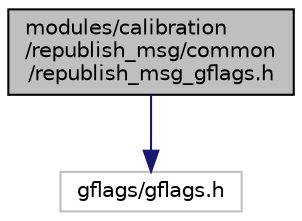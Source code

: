 digraph "modules/calibration/republish_msg/common/republish_msg_gflags.h"
{
  edge [fontname="Helvetica",fontsize="10",labelfontname="Helvetica",labelfontsize="10"];
  node [fontname="Helvetica",fontsize="10",shape=record];
  Node1 [label="modules/calibration\l/republish_msg/common\l/republish_msg_gflags.h",height=0.2,width=0.4,color="black", fillcolor="grey75", style="filled" fontcolor="black"];
  Node1 -> Node2 [color="midnightblue",fontsize="10",style="solid",fontname="Helvetica"];
  Node2 [label="gflags/gflags.h",height=0.2,width=0.4,color="grey75", fillcolor="white", style="filled"];
}
